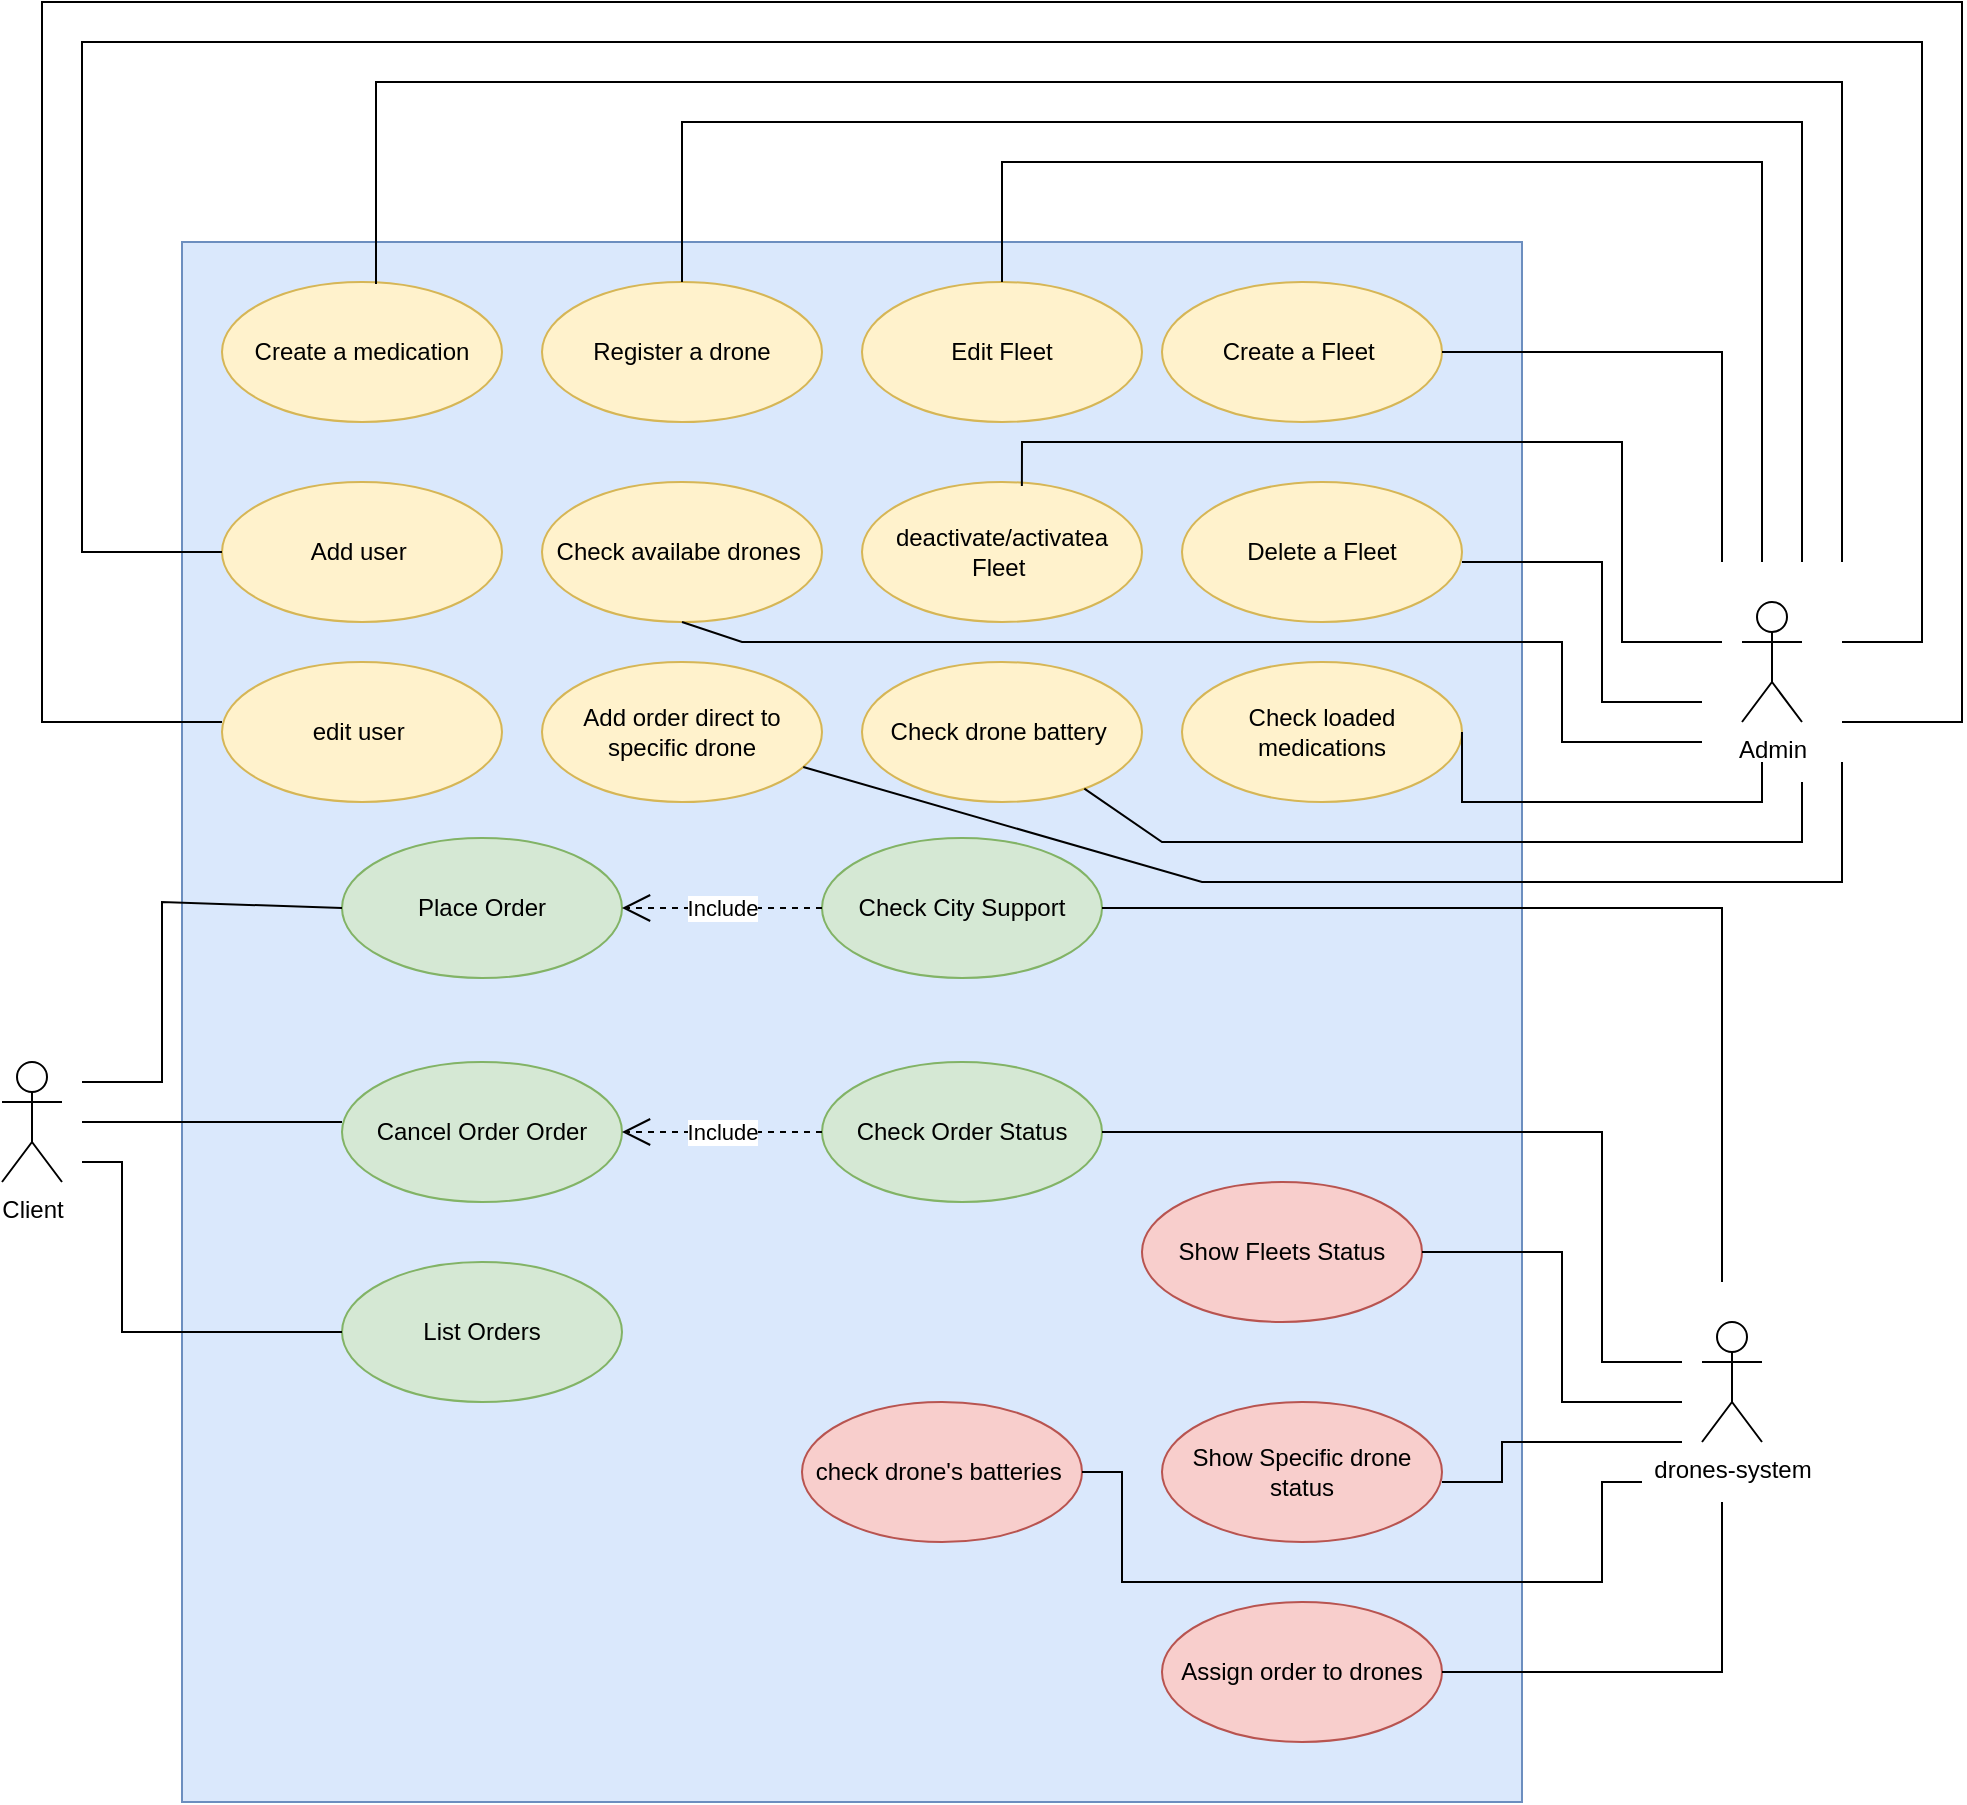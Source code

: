 <mxfile version="20.8.16" type="device" pages="2"><diagram name="drones-use cases " id="e7e014a7-5840-1c2e-5031-d8a46d1fe8dd"><mxGraphModel dx="1436" dy="1662" grid="1" gridSize="10" guides="1" tooltips="1" connect="1" arrows="1" fold="1" page="1" pageScale="1" pageWidth="1169" pageHeight="826" background="none" math="0" shadow="0"><root><mxCell id="0"/><mxCell id="1" parent="0"/><mxCell id="aEzYGqoow9AqO-GKXRcD-53" value="" style="rounded=0;whiteSpace=wrap;html=1;fillColor=#dae8fc;strokeColor=#6c8ebf;" vertex="1" parent="1"><mxGeometry x="170" y="80" width="670" height="780" as="geometry"/></mxCell><mxCell id="aEzYGqoow9AqO-GKXRcD-41" value="Client" style="shape=umlActor;verticalLabelPosition=bottom;verticalAlign=top;html=1;" vertex="1" parent="1"><mxGeometry x="80" y="490" width="30" height="60" as="geometry"/></mxCell><mxCell id="aEzYGqoow9AqO-GKXRcD-48" value="Admin" style="shape=umlActor;verticalLabelPosition=bottom;verticalAlign=top;html=1;" vertex="1" parent="1"><mxGeometry x="950" y="260" width="30" height="60" as="geometry"/></mxCell><mxCell id="aEzYGqoow9AqO-GKXRcD-49" value="drones-system" style="shape=umlActor;verticalLabelPosition=bottom;verticalAlign=top;html=1;" vertex="1" parent="1"><mxGeometry x="930" y="620" width="30" height="60" as="geometry"/></mxCell><mxCell id="aEzYGqoow9AqO-GKXRcD-50" value="Place Order" style="ellipse;whiteSpace=wrap;html=1;fillColor=#d5e8d4;strokeColor=#82b366;" vertex="1" parent="1"><mxGeometry x="250" y="378" width="140" height="70" as="geometry"/></mxCell><mxCell id="aEzYGqoow9AqO-GKXRcD-51" value="Check City Support" style="ellipse;whiteSpace=wrap;html=1;fillColor=#d5e8d4;strokeColor=#82b366;" vertex="1" parent="1"><mxGeometry x="490" y="378" width="140" height="70" as="geometry"/></mxCell><mxCell id="aEzYGqoow9AqO-GKXRcD-52" value="Include" style="endArrow=open;endSize=12;dashed=1;html=1;rounded=0;entryX=1;entryY=0.5;entryDx=0;entryDy=0;exitX=0;exitY=0.5;exitDx=0;exitDy=0;" edge="1" parent="1" source="aEzYGqoow9AqO-GKXRcD-51" target="aEzYGqoow9AqO-GKXRcD-50"><mxGeometry width="160" relative="1" as="geometry"><mxPoint x="330" y="580" as="sourcePoint"/><mxPoint x="520" y="580" as="targetPoint"/></mxGeometry></mxCell><mxCell id="aEzYGqoow9AqO-GKXRcD-55" value="" style="endArrow=none;html=1;rounded=0;entryX=0;entryY=0.5;entryDx=0;entryDy=0;" edge="1" parent="1" target="aEzYGqoow9AqO-GKXRcD-50"><mxGeometry width="50" height="50" relative="1" as="geometry"><mxPoint x="120" y="500" as="sourcePoint"/><mxPoint x="750" y="400" as="targetPoint"/><Array as="points"><mxPoint x="160" y="500"/><mxPoint x="160" y="410"/></Array></mxGeometry></mxCell><mxCell id="aEzYGqoow9AqO-GKXRcD-56" value="Cancel Order Order" style="ellipse;whiteSpace=wrap;html=1;fillColor=#d5e8d4;strokeColor=#82b366;" vertex="1" parent="1"><mxGeometry x="250" y="490" width="140" height="70" as="geometry"/></mxCell><mxCell id="aEzYGqoow9AqO-GKXRcD-57" value="Check Order Status" style="ellipse;whiteSpace=wrap;html=1;fillColor=#d5e8d4;strokeColor=#82b366;" vertex="1" parent="1"><mxGeometry x="490" y="490" width="140" height="70" as="geometry"/></mxCell><mxCell id="aEzYGqoow9AqO-GKXRcD-58" value="Include" style="endArrow=open;endSize=12;dashed=1;html=1;rounded=0;entryX=1;entryY=0.5;entryDx=0;entryDy=0;exitX=0;exitY=0.5;exitDx=0;exitDy=0;" edge="1" parent="1" source="aEzYGqoow9AqO-GKXRcD-57"><mxGeometry width="160" relative="1" as="geometry"><mxPoint x="330" y="692" as="sourcePoint"/><mxPoint x="390" y="525" as="targetPoint"/></mxGeometry></mxCell><mxCell id="aEzYGqoow9AqO-GKXRcD-59" value="" style="endArrow=none;html=1;rounded=0;" edge="1" parent="1"><mxGeometry width="50" height="50" relative="1" as="geometry"><mxPoint x="120" y="520" as="sourcePoint"/><mxPoint x="250" y="520" as="targetPoint"/></mxGeometry></mxCell><mxCell id="aEzYGqoow9AqO-GKXRcD-60" value="" style="endArrow=none;html=1;rounded=0;entryX=1;entryY=0.5;entryDx=0;entryDy=0;" edge="1" parent="1" target="aEzYGqoow9AqO-GKXRcD-51"><mxGeometry width="50" height="50" relative="1" as="geometry"><mxPoint x="940" y="600" as="sourcePoint"/><mxPoint x="880" y="420" as="targetPoint"/><Array as="points"><mxPoint x="940" y="413"/></Array></mxGeometry></mxCell><mxCell id="aEzYGqoow9AqO-GKXRcD-63" value="" style="endArrow=none;html=1;rounded=0;exitX=1;exitY=0.5;exitDx=0;exitDy=0;" edge="1" parent="1" source="aEzYGqoow9AqO-GKXRcD-57"><mxGeometry width="50" height="50" relative="1" as="geometry"><mxPoint x="700" y="460" as="sourcePoint"/><mxPoint x="920" y="640" as="targetPoint"/><Array as="points"><mxPoint x="880" y="525"/><mxPoint x="880" y="640"/></Array></mxGeometry></mxCell><mxCell id="aEzYGqoow9AqO-GKXRcD-64" value="List Orders" style="ellipse;whiteSpace=wrap;html=1;fillColor=#d5e8d4;strokeColor=#82b366;" vertex="1" parent="1"><mxGeometry x="250" y="590" width="140" height="70" as="geometry"/></mxCell><mxCell id="aEzYGqoow9AqO-GKXRcD-65" value="" style="endArrow=none;html=1;rounded=0;entryX=0;entryY=0.5;entryDx=0;entryDy=0;" edge="1" parent="1" target="aEzYGqoow9AqO-GKXRcD-64"><mxGeometry width="50" height="50" relative="1" as="geometry"><mxPoint x="120" y="540" as="sourcePoint"/><mxPoint x="750" y="410" as="targetPoint"/><Array as="points"><mxPoint x="140" y="540"/><mxPoint x="140" y="625"/></Array></mxGeometry></mxCell><mxCell id="aEzYGqoow9AqO-GKXRcD-66" value="Show Fleets Status" style="ellipse;whiteSpace=wrap;html=1;fillColor=#f8cecc;strokeColor=#b85450;" vertex="1" parent="1"><mxGeometry x="650" y="550" width="140" height="70" as="geometry"/></mxCell><mxCell id="aEzYGqoow9AqO-GKXRcD-67" value="Show Specific drone status" style="ellipse;whiteSpace=wrap;html=1;fillColor=#f8cecc;strokeColor=#b85450;" vertex="1" parent="1"><mxGeometry x="660" y="660" width="140" height="70" as="geometry"/></mxCell><mxCell id="aEzYGqoow9AqO-GKXRcD-68" value="Assign order to drones" style="ellipse;whiteSpace=wrap;html=1;fillColor=#f8cecc;strokeColor=#b85450;" vertex="1" parent="1"><mxGeometry x="660" y="760" width="140" height="70" as="geometry"/></mxCell><mxCell id="aEzYGqoow9AqO-GKXRcD-69" value="check drone's batteries&amp;nbsp;" style="ellipse;whiteSpace=wrap;html=1;fillColor=#f8cecc;strokeColor=#b85450;" vertex="1" parent="1"><mxGeometry x="480" y="660" width="140" height="70" as="geometry"/></mxCell><mxCell id="aEzYGqoow9AqO-GKXRcD-70" value="" style="endArrow=none;html=1;rounded=0;entryX=1;entryY=0.5;entryDx=0;entryDy=0;" edge="1" parent="1" target="aEzYGqoow9AqO-GKXRcD-66"><mxGeometry width="50" height="50" relative="1" as="geometry"><mxPoint x="920" y="660" as="sourcePoint"/><mxPoint x="750" y="420" as="targetPoint"/><Array as="points"><mxPoint x="860" y="660"/><mxPoint x="860" y="585"/></Array></mxGeometry></mxCell><mxCell id="aEzYGqoow9AqO-GKXRcD-71" value="" style="endArrow=none;html=1;rounded=0;" edge="1" parent="1"><mxGeometry width="50" height="50" relative="1" as="geometry"><mxPoint x="800" y="700" as="sourcePoint"/><mxPoint x="920" y="680" as="targetPoint"/><Array as="points"><mxPoint x="830" y="700"/><mxPoint x="830" y="680"/></Array></mxGeometry></mxCell><mxCell id="aEzYGqoow9AqO-GKXRcD-72" value="" style="endArrow=none;html=1;rounded=0;entryX=1;entryY=0.5;entryDx=0;entryDy=0;" edge="1" parent="1" target="aEzYGqoow9AqO-GKXRcD-68"><mxGeometry width="50" height="50" relative="1" as="geometry"><mxPoint x="940" y="710" as="sourcePoint"/><mxPoint x="750" y="810" as="targetPoint"/><Array as="points"><mxPoint x="940" y="795"/><mxPoint x="880" y="795"/></Array></mxGeometry></mxCell><mxCell id="aEzYGqoow9AqO-GKXRcD-73" value="" style="endArrow=none;html=1;rounded=0;exitX=1;exitY=0.5;exitDx=0;exitDy=0;" edge="1" parent="1" source="aEzYGqoow9AqO-GKXRcD-69"><mxGeometry width="50" height="50" relative="1" as="geometry"><mxPoint x="700" y="860" as="sourcePoint"/><mxPoint x="900" y="700" as="targetPoint"/><Array as="points"><mxPoint x="640" y="695"/><mxPoint x="640" y="750"/><mxPoint x="800" y="750"/><mxPoint x="880" y="750"/><mxPoint x="880" y="700"/></Array></mxGeometry></mxCell><mxCell id="aEzYGqoow9AqO-GKXRcD-74" value="Create a Fleet&amp;nbsp;" style="ellipse;whiteSpace=wrap;html=1;fillColor=#fff2cc;strokeColor=#d6b656;" vertex="1" parent="1"><mxGeometry x="660" y="100" width="140" height="70" as="geometry"/></mxCell><mxCell id="aEzYGqoow9AqO-GKXRcD-75" value="Edit Fleet" style="ellipse;whiteSpace=wrap;html=1;fillColor=#fff2cc;strokeColor=#d6b656;" vertex="1" parent="1"><mxGeometry x="510" y="100" width="140" height="70" as="geometry"/></mxCell><mxCell id="aEzYGqoow9AqO-GKXRcD-76" value="Delete a Fleet" style="ellipse;whiteSpace=wrap;html=1;fillColor=#fff2cc;strokeColor=#d6b656;" vertex="1" parent="1"><mxGeometry x="670" y="200" width="140" height="70" as="geometry"/></mxCell><mxCell id="aEzYGqoow9AqO-GKXRcD-77" value="deactivate/activatea Fleet&amp;nbsp;" style="ellipse;whiteSpace=wrap;html=1;fillColor=#fff2cc;strokeColor=#d6b656;" vertex="1" parent="1"><mxGeometry x="510" y="200" width="140" height="70" as="geometry"/></mxCell><mxCell id="aEzYGqoow9AqO-GKXRcD-78" value="Register a drone" style="ellipse;whiteSpace=wrap;html=1;fillColor=#fff2cc;strokeColor=#d6b656;" vertex="1" parent="1"><mxGeometry x="350" y="100" width="140" height="70" as="geometry"/></mxCell><mxCell id="aEzYGqoow9AqO-GKXRcD-79" value="Check availabe drones&amp;nbsp;" style="ellipse;whiteSpace=wrap;html=1;fillColor=#fff2cc;strokeColor=#d6b656;" vertex="1" parent="1"><mxGeometry x="350" y="200" width="140" height="70" as="geometry"/></mxCell><mxCell id="aEzYGqoow9AqO-GKXRcD-81" value="Check loaded&lt;br/&gt;medications" style="ellipse;whiteSpace=wrap;html=1;fillColor=#fff2cc;strokeColor=#d6b656;" vertex="1" parent="1"><mxGeometry x="670" y="290" width="140" height="70" as="geometry"/></mxCell><mxCell id="aEzYGqoow9AqO-GKXRcD-82" value="Check drone battery&amp;nbsp;" style="ellipse;whiteSpace=wrap;html=1;fillColor=#fff2cc;strokeColor=#d6b656;" vertex="1" parent="1"><mxGeometry x="510" y="290" width="140" height="70" as="geometry"/></mxCell><mxCell id="aEzYGqoow9AqO-GKXRcD-83" value="Create a medication" style="ellipse;whiteSpace=wrap;html=1;fillColor=#fff2cc;strokeColor=#d6b656;" vertex="1" parent="1"><mxGeometry x="190" y="100" width="140" height="70" as="geometry"/></mxCell><mxCell id="aEzYGqoow9AqO-GKXRcD-86" value="Add order direct to&lt;br style=&quot;border-color: var(--border-color); text-align: left;&quot;&gt;&lt;span style=&quot;text-align: left;&quot;&gt;specific drone&lt;/span&gt;" style="ellipse;whiteSpace=wrap;html=1;fillColor=#fff2cc;strokeColor=#d6b656;" vertex="1" parent="1"><mxGeometry x="350" y="290" width="140" height="70" as="geometry"/></mxCell><mxCell id="aEzYGqoow9AqO-GKXRcD-88" value="" style="endArrow=none;html=1;rounded=0;entryX=1;entryY=0.5;entryDx=0;entryDy=0;" edge="1" parent="1" target="aEzYGqoow9AqO-GKXRcD-74"><mxGeometry width="50" height="50" relative="1" as="geometry"><mxPoint x="940" y="240" as="sourcePoint"/><mxPoint x="750" y="450" as="targetPoint"/><Array as="points"><mxPoint x="940" y="135"/></Array></mxGeometry></mxCell><mxCell id="aEzYGqoow9AqO-GKXRcD-89" value="" style="endArrow=none;html=1;rounded=0;exitX=0.5;exitY=0;exitDx=0;exitDy=0;" edge="1" parent="1" source="aEzYGqoow9AqO-GKXRcD-75"><mxGeometry width="50" height="50" relative="1" as="geometry"><mxPoint x="700" y="500" as="sourcePoint"/><mxPoint x="960" y="240" as="targetPoint"/><Array as="points"><mxPoint x="580" y="40"/><mxPoint x="960" y="40"/></Array></mxGeometry></mxCell><mxCell id="aEzYGqoow9AqO-GKXRcD-90" value="" style="endArrow=none;html=1;rounded=0;exitX=0.5;exitY=0;exitDx=0;exitDy=0;" edge="1" parent="1"><mxGeometry width="50" height="50" relative="1" as="geometry"><mxPoint x="420" y="100" as="sourcePoint"/><mxPoint x="980" y="240" as="targetPoint"/><Array as="points"><mxPoint x="420" y="40"/><mxPoint x="420" y="20"/><mxPoint x="700" y="20"/><mxPoint x="980" y="20"/><mxPoint x="980" y="40"/></Array></mxGeometry></mxCell><mxCell id="aEzYGqoow9AqO-GKXRcD-93" value="" style="endArrow=none;html=1;rounded=0;exitX=0.55;exitY=0.014;exitDx=0;exitDy=0;exitPerimeter=0;" edge="1" parent="1" source="aEzYGqoow9AqO-GKXRcD-83"><mxGeometry width="50" height="50" relative="1" as="geometry"><mxPoint x="700" y="210" as="sourcePoint"/><mxPoint x="1000" y="240" as="targetPoint"/><Array as="points"><mxPoint x="267"/><mxPoint x="640"/><mxPoint x="1000"/></Array></mxGeometry></mxCell><mxCell id="aEzYGqoow9AqO-GKXRcD-94" value="" style="endArrow=none;html=1;rounded=0;" edge="1" parent="1"><mxGeometry width="50" height="50" relative="1" as="geometry"><mxPoint x="810" y="240" as="sourcePoint"/><mxPoint x="930" y="310" as="targetPoint"/><Array as="points"><mxPoint x="880" y="240"/><mxPoint x="880" y="310"/></Array></mxGeometry></mxCell><mxCell id="aEzYGqoow9AqO-GKXRcD-95" value="" style="endArrow=none;html=1;rounded=0;exitX=0.571;exitY=0.029;exitDx=0;exitDy=0;exitPerimeter=0;" edge="1" parent="1" source="aEzYGqoow9AqO-GKXRcD-77"><mxGeometry width="50" height="50" relative="1" as="geometry"><mxPoint x="820" y="210" as="sourcePoint"/><mxPoint x="940" y="280" as="targetPoint"/><Array as="points"><mxPoint x="590" y="180"/><mxPoint x="840" y="180"/><mxPoint x="890" y="180"/><mxPoint x="890" y="280"/></Array></mxGeometry></mxCell><mxCell id="aEzYGqoow9AqO-GKXRcD-97" value="" style="endArrow=none;html=1;rounded=0;exitX=0.5;exitY=1;exitDx=0;exitDy=0;" edge="1" parent="1" source="aEzYGqoow9AqO-GKXRcD-79"><mxGeometry width="50" height="50" relative="1" as="geometry"><mxPoint x="700" y="350" as="sourcePoint"/><mxPoint x="930" y="330" as="targetPoint"/><Array as="points"><mxPoint x="450" y="280"/><mxPoint x="860" y="280"/><mxPoint x="860" y="330"/></Array></mxGeometry></mxCell><mxCell id="aEzYGqoow9AqO-GKXRcD-98" value="" style="endArrow=none;html=1;rounded=0;exitX=1;exitY=0.5;exitDx=0;exitDy=0;" edge="1" parent="1" source="aEzYGqoow9AqO-GKXRcD-81"><mxGeometry width="50" height="50" relative="1" as="geometry"><mxPoint x="700" y="440" as="sourcePoint"/><mxPoint x="960" y="340" as="targetPoint"/><Array as="points"><mxPoint x="810" y="360"/><mxPoint x="960" y="360"/></Array></mxGeometry></mxCell><mxCell id="aEzYGqoow9AqO-GKXRcD-99" value="" style="endArrow=none;html=1;rounded=0;" edge="1" parent="1" source="aEzYGqoow9AqO-GKXRcD-82"><mxGeometry width="50" height="50" relative="1" as="geometry"><mxPoint x="650" y="380" as="sourcePoint"/><mxPoint x="980" y="350" as="targetPoint"/><Array as="points"><mxPoint x="660" y="380"/><mxPoint x="820" y="380"/><mxPoint x="980" y="380"/></Array></mxGeometry></mxCell><mxCell id="aEzYGqoow9AqO-GKXRcD-100" value="" style="endArrow=none;html=1;rounded=0;" edge="1" parent="1" source="aEzYGqoow9AqO-GKXRcD-86"><mxGeometry width="50" height="50" relative="1" as="geometry"><mxPoint x="700" y="510" as="sourcePoint"/><mxPoint x="1000" y="340" as="targetPoint"/><Array as="points"><mxPoint x="680" y="400"/><mxPoint x="1000" y="400"/></Array></mxGeometry></mxCell><mxCell id="KVHAemqwxUu92f0c8eSG-1" value="Add user&amp;nbsp;" style="ellipse;whiteSpace=wrap;html=1;fillColor=#fff2cc;strokeColor=#d6b656;" vertex="1" parent="1"><mxGeometry x="190" y="200" width="140" height="70" as="geometry"/></mxCell><mxCell id="KVHAemqwxUu92f0c8eSG-2" value="edit user&amp;nbsp;" style="ellipse;whiteSpace=wrap;html=1;fillColor=#fff2cc;strokeColor=#d6b656;" vertex="1" parent="1"><mxGeometry x="190" y="290" width="140" height="70" as="geometry"/></mxCell><mxCell id="KVHAemqwxUu92f0c8eSG-3" value="" style="endArrow=none;html=1;rounded=0;exitX=0;exitY=0.5;exitDx=0;exitDy=0;" edge="1" parent="1" source="KVHAemqwxUu92f0c8eSG-1"><mxGeometry width="50" height="50" relative="1" as="geometry"><mxPoint x="120" y="220" as="sourcePoint"/><mxPoint x="1000" y="280" as="targetPoint"/><Array as="points"><mxPoint x="120" y="235"/><mxPoint x="120" y="-20"/><mxPoint x="300" y="-20.0"/><mxPoint x="673" y="-20.0"/><mxPoint x="1040" y="-20"/><mxPoint x="1040" y="280"/></Array></mxGeometry></mxCell><mxCell id="KVHAemqwxUu92f0c8eSG-4" value="" style="endArrow=none;html=1;rounded=0;exitX=0;exitY=0.429;exitDx=0;exitDy=0;exitPerimeter=0;" edge="1" parent="1" source="KVHAemqwxUu92f0c8eSG-2"><mxGeometry width="50" height="50" relative="1" as="geometry"><mxPoint x="170" y="215" as="sourcePoint"/><mxPoint x="1000" y="320" as="targetPoint"/><Array as="points"><mxPoint x="100" y="320"/><mxPoint x="100" y="-40"/><mxPoint x="280" y="-40.0"/><mxPoint x="653" y="-40.0"/><mxPoint x="1060" y="-40"/><mxPoint x="1060" y="320"/></Array></mxGeometry></mxCell></root></mxGraphModel></diagram><diagram id="Ui2NlTUpEEuBtRstPHFj" name="drones-class-diagram"><mxGraphModel dx="2286" dy="1936" grid="1" gridSize="10" guides="1" tooltips="1" connect="1" arrows="1" fold="1" page="1" pageScale="1" pageWidth="850" pageHeight="1100" math="0" shadow="0"><root><mxCell id="0"/><mxCell id="1" parent="0"/><mxCell id="eWNMpkVLbBi7otb1gwIL-24" value="Drone" style="swimlane;fontStyle=1;align=center;verticalAlign=top;childLayout=stackLayout;horizontal=1;startSize=30;horizontalStack=0;resizeParent=1;resizeParentMax=0;resizeLast=0;collapsible=1;marginBottom=0;" vertex="1" parent="1"><mxGeometry x="-300" y="50" width="220" height="236" as="geometry"><mxRectangle x="370" y="70" width="100" height="40" as="alternateBounds"/></mxGeometry></mxCell><mxCell id="eWNMpkVLbBi7otb1gwIL-41" value="- droneId: Long" style="text;strokeColor=none;fillColor=none;align=left;verticalAlign=top;spacingLeft=4;spacingRight=4;overflow=hidden;rotatable=0;points=[[0,0.5],[1,0.5]];portConstraint=eastwest;" vertex="1" parent="eWNMpkVLbBi7otb1gwIL-24"><mxGeometry y="30" width="220" height="26" as="geometry"/></mxCell><mxCell id="eWNMpkVLbBi7otb1gwIL-42" value="- serialNumber: String" style="text;strokeColor=none;fillColor=none;align=left;verticalAlign=top;spacingLeft=4;spacingRight=4;overflow=hidden;rotatable=0;points=[[0,0.5],[1,0.5]];portConstraint=eastwest;" vertex="1" parent="eWNMpkVLbBi7otb1gwIL-24"><mxGeometry y="56" width="220" height="26" as="geometry"/></mxCell><mxCell id="eWNMpkVLbBi7otb1gwIL-44" value="- model:  String" style="text;strokeColor=none;fillColor=none;align=left;verticalAlign=top;spacingLeft=4;spacingRight=4;overflow=hidden;rotatable=0;points=[[0,0.5],[1,0.5]];portConstraint=eastwest;" vertex="1" parent="eWNMpkVLbBi7otb1gwIL-24"><mxGeometry y="82" width="220" height="26" as="geometry"/></mxCell><mxCell id="eWNMpkVLbBi7otb1gwIL-45" value="- weightLimitInGrams :Long" style="text;strokeColor=none;fillColor=none;align=left;verticalAlign=top;spacingLeft=4;spacingRight=4;overflow=hidden;rotatable=0;points=[[0,0.5],[1,0.5]];portConstraint=eastwest;" vertex="1" parent="eWNMpkVLbBi7otb1gwIL-24"><mxGeometry y="108" width="220" height="26" as="geometry"/></mxCell><mxCell id="eWNMpkVLbBi7otb1gwIL-46" value="- batteryCapacity : Integer" style="text;strokeColor=none;fillColor=none;align=left;verticalAlign=top;spacingLeft=4;spacingRight=4;overflow=hidden;rotatable=0;points=[[0,0.5],[1,0.5]];portConstraint=eastwest;" vertex="1" parent="eWNMpkVLbBi7otb1gwIL-24"><mxGeometry y="134" width="220" height="26" as="geometry"/></mxCell><mxCell id="eWNMpkVLbBi7otb1gwIL-67" value="- state : String" style="text;strokeColor=none;fillColor=none;align=left;verticalAlign=top;spacingLeft=4;spacingRight=4;overflow=hidden;rotatable=0;points=[[0,0.5],[1,0.5]];portConstraint=eastwest;" vertex="1" parent="eWNMpkVLbBi7otb1gwIL-24"><mxGeometry y="160" width="220" height="26" as="geometry"/></mxCell><mxCell id="xbS6iANFYv4WrkR8vzDO-9" value="- fleetId: Long" style="text;strokeColor=none;fillColor=none;align=left;verticalAlign=top;spacingLeft=4;spacingRight=4;overflow=hidden;rotatable=0;points=[[0,0.5],[1,0.5]];portConstraint=eastwest;" vertex="1" parent="eWNMpkVLbBi7otb1gwIL-24"><mxGeometry y="186" width="220" height="26" as="geometry"/></mxCell><mxCell id="eWNMpkVLbBi7otb1gwIL-26" value="" style="line;strokeWidth=1;fillColor=none;align=left;verticalAlign=middle;spacingTop=-1;spacingLeft=3;spacingRight=3;rotatable=0;labelPosition=right;points=[];portConstraint=eastwest;strokeColor=inherit;" vertex="1" parent="eWNMpkVLbBi7otb1gwIL-24"><mxGeometry y="212" width="220" height="24" as="geometry"/></mxCell><mxCell id="eWNMpkVLbBi7otb1gwIL-72" value="MedicationLightWeightDrone" style="swimlane;fontStyle=1;align=center;verticalAlign=top;childLayout=stackLayout;horizontal=1;startSize=26;horizontalStack=0;resizeParent=1;resizeParentMax=0;resizeLast=0;collapsible=1;marginBottom=0;" vertex="1" parent="1"><mxGeometry x="520" y="680" width="220" height="82" as="geometry"/></mxCell><mxCell id="eWNMpkVLbBi7otb1gwIL-73" value="+ field: type" style="text;strokeColor=none;fillColor=none;align=left;verticalAlign=top;spacingLeft=4;spacingRight=4;overflow=hidden;rotatable=0;points=[[0,0.5],[1,0.5]];portConstraint=eastwest;" vertex="1" parent="eWNMpkVLbBi7otb1gwIL-72"><mxGeometry y="26" width="220" height="22" as="geometry"/></mxCell><mxCell id="eWNMpkVLbBi7otb1gwIL-74" value="" style="line;strokeWidth=1;fillColor=none;align=left;verticalAlign=middle;spacingTop=-1;spacingLeft=3;spacingRight=3;rotatable=0;labelPosition=right;points=[];portConstraint=eastwest;strokeColor=inherit;" vertex="1" parent="eWNMpkVLbBi7otb1gwIL-72"><mxGeometry y="48" width="220" height="8" as="geometry"/></mxCell><mxCell id="eWNMpkVLbBi7otb1gwIL-75" value="+ method(type): type" style="text;strokeColor=none;fillColor=none;align=left;verticalAlign=top;spacingLeft=4;spacingRight=4;overflow=hidden;rotatable=0;points=[[0,0.5],[1,0.5]];portConstraint=eastwest;" vertex="1" parent="eWNMpkVLbBi7otb1gwIL-72"><mxGeometry y="56" width="220" height="26" as="geometry"/></mxCell><mxCell id="eWNMpkVLbBi7otb1gwIL-76" value="MedicationLightWeightDrone" style="swimlane;fontStyle=1;align=center;verticalAlign=top;childLayout=stackLayout;horizontal=1;startSize=26;horizontalStack=0;resizeParent=1;resizeParentMax=0;resizeLast=0;collapsible=1;marginBottom=0;" vertex="1" parent="1"><mxGeometry x="240" y="680" width="220" height="82" as="geometry"/></mxCell><mxCell id="eWNMpkVLbBi7otb1gwIL-77" value="+ field: type" style="text;strokeColor=none;fillColor=none;align=left;verticalAlign=top;spacingLeft=4;spacingRight=4;overflow=hidden;rotatable=0;points=[[0,0.5],[1,0.5]];portConstraint=eastwest;" vertex="1" parent="eWNMpkVLbBi7otb1gwIL-76"><mxGeometry y="26" width="220" height="22" as="geometry"/></mxCell><mxCell id="eWNMpkVLbBi7otb1gwIL-78" value="" style="line;strokeWidth=1;fillColor=none;align=left;verticalAlign=middle;spacingTop=-1;spacingLeft=3;spacingRight=3;rotatable=0;labelPosition=right;points=[];portConstraint=eastwest;strokeColor=inherit;" vertex="1" parent="eWNMpkVLbBi7otb1gwIL-76"><mxGeometry y="48" width="220" height="8" as="geometry"/></mxCell><mxCell id="eWNMpkVLbBi7otb1gwIL-79" value="+ method(type): type" style="text;strokeColor=none;fillColor=none;align=left;verticalAlign=top;spacingLeft=4;spacingRight=4;overflow=hidden;rotatable=0;points=[[0,0.5],[1,0.5]];portConstraint=eastwest;" vertex="1" parent="eWNMpkVLbBi7otb1gwIL-76"><mxGeometry y="56" width="220" height="26" as="geometry"/></mxCell><mxCell id="eWNMpkVLbBi7otb1gwIL-80" value="MedicationLightWeightDrone" style="swimlane;fontStyle=1;align=center;verticalAlign=top;childLayout=stackLayout;horizontal=1;startSize=26;horizontalStack=0;resizeParent=1;resizeParentMax=0;resizeLast=0;collapsible=1;marginBottom=0;" vertex="1" parent="1"><mxGeometry x="-40" y="680" width="220" height="82" as="geometry"/></mxCell><mxCell id="eWNMpkVLbBi7otb1gwIL-81" value="+ field: type" style="text;strokeColor=none;fillColor=none;align=left;verticalAlign=top;spacingLeft=4;spacingRight=4;overflow=hidden;rotatable=0;points=[[0,0.5],[1,0.5]];portConstraint=eastwest;" vertex="1" parent="eWNMpkVLbBi7otb1gwIL-80"><mxGeometry y="26" width="220" height="22" as="geometry"/></mxCell><mxCell id="eWNMpkVLbBi7otb1gwIL-82" value="" style="line;strokeWidth=1;fillColor=none;align=left;verticalAlign=middle;spacingTop=-1;spacingLeft=3;spacingRight=3;rotatable=0;labelPosition=right;points=[];portConstraint=eastwest;strokeColor=inherit;" vertex="1" parent="eWNMpkVLbBi7otb1gwIL-80"><mxGeometry y="48" width="220" height="8" as="geometry"/></mxCell><mxCell id="eWNMpkVLbBi7otb1gwIL-83" value="+ method(type): type" style="text;strokeColor=none;fillColor=none;align=left;verticalAlign=top;spacingLeft=4;spacingRight=4;overflow=hidden;rotatable=0;points=[[0,0.5],[1,0.5]];portConstraint=eastwest;" vertex="1" parent="eWNMpkVLbBi7otb1gwIL-80"><mxGeometry y="56" width="220" height="26" as="geometry"/></mxCell><mxCell id="eWNMpkVLbBi7otb1gwIL-85" value="MedicationLightWeightDrone" style="swimlane;fontStyle=1;align=center;verticalAlign=top;childLayout=stackLayout;horizontal=1;startSize=26;horizontalStack=0;resizeParent=1;resizeParentMax=0;resizeLast=0;collapsible=1;marginBottom=0;" vertex="1" parent="1"><mxGeometry x="-300" y="680" width="220" height="82" as="geometry"/></mxCell><mxCell id="eWNMpkVLbBi7otb1gwIL-86" value="+ field: type" style="text;strokeColor=none;fillColor=none;align=left;verticalAlign=top;spacingLeft=4;spacingRight=4;overflow=hidden;rotatable=0;points=[[0,0.5],[1,0.5]];portConstraint=eastwest;" vertex="1" parent="eWNMpkVLbBi7otb1gwIL-85"><mxGeometry y="26" width="220" height="22" as="geometry"/></mxCell><mxCell id="eWNMpkVLbBi7otb1gwIL-87" value="" style="line;strokeWidth=1;fillColor=none;align=left;verticalAlign=middle;spacingTop=-1;spacingLeft=3;spacingRight=3;rotatable=0;labelPosition=right;points=[];portConstraint=eastwest;strokeColor=inherit;" vertex="1" parent="eWNMpkVLbBi7otb1gwIL-85"><mxGeometry y="48" width="220" height="8" as="geometry"/></mxCell><mxCell id="eWNMpkVLbBi7otb1gwIL-88" value="+ method(type): type" style="text;strokeColor=none;fillColor=none;align=left;verticalAlign=top;spacingLeft=4;spacingRight=4;overflow=hidden;rotatable=0;points=[[0,0.5],[1,0.5]];portConstraint=eastwest;" vertex="1" parent="eWNMpkVLbBi7otb1gwIL-85"><mxGeometry y="56" width="220" height="26" as="geometry"/></mxCell><mxCell id="eWNMpkVLbBi7otb1gwIL-89" value="«interface»&#10;DroneService" style="swimlane;fontStyle=1;align=center;verticalAlign=top;childLayout=stackLayout;horizontal=1;startSize=40;horizontalStack=0;resizeParent=1;resizeParentMax=0;resizeLast=0;collapsible=1;marginBottom=0;" vertex="1" parent="1"><mxGeometry x="110" y="390" width="220" height="172" as="geometry"><mxRectangle x="370" y="70" width="100" height="40" as="alternateBounds"/></mxGeometry></mxCell><mxCell id="eWNMpkVLbBi7otb1gwIL-96" value="" style="line;strokeWidth=1;fillColor=none;align=left;verticalAlign=middle;spacingTop=-1;spacingLeft=3;spacingRight=3;rotatable=0;labelPosition=right;points=[];portConstraint=eastwest;strokeColor=inherit;" vertex="1" parent="eWNMpkVLbBi7otb1gwIL-89"><mxGeometry y="40" width="220" height="24" as="geometry"/></mxCell><mxCell id="eWNMpkVLbBi7otb1gwIL-97" value="+ load(List&lt;Medication&gt;): void" style="text;strokeColor=none;fillColor=none;align=left;verticalAlign=top;spacingLeft=4;spacingRight=4;overflow=hidden;rotatable=0;points=[[0,0.5],[1,0.5]];portConstraint=eastwest;" vertex="1" parent="eWNMpkVLbBi7otb1gwIL-89"><mxGeometry y="64" width="220" height="36" as="geometry"/></mxCell><mxCell id="eWNMpkVLbBi7otb1gwIL-98" value="+ charge(): void" style="text;strokeColor=none;fillColor=none;align=left;verticalAlign=top;spacingLeft=4;spacingRight=4;overflow=hidden;rotatable=0;points=[[0,0.5],[1,0.5]];portConstraint=eastwest;" vertex="1" parent="eWNMpkVLbBi7otb1gwIL-89"><mxGeometry y="100" width="220" height="36" as="geometry"/></mxCell><mxCell id="eWNMpkVLbBi7otb1gwIL-99" value="+ deliver(): boolean" style="text;strokeColor=none;fillColor=none;align=left;verticalAlign=top;spacingLeft=4;spacingRight=4;overflow=hidden;rotatable=0;points=[[0,0.5],[1,0.5]];portConstraint=eastwest;" vertex="1" parent="eWNMpkVLbBi7otb1gwIL-89"><mxGeometry y="136" width="220" height="36" as="geometry"/></mxCell><mxCell id="eWNMpkVLbBi7otb1gwIL-102" value="" style="endArrow=block;dashed=1;endFill=0;endSize=12;html=1;rounded=0;exitX=0.455;exitY=-0.024;exitDx=0;exitDy=0;exitPerimeter=0;" edge="1" parent="1" source="eWNMpkVLbBi7otb1gwIL-85"><mxGeometry width="160" relative="1" as="geometry"><mxPoint x="-50" y="480" as="sourcePoint"/><mxPoint x="110" y="480" as="targetPoint"/><Array as="points"><mxPoint x="-200" y="480"/></Array></mxGeometry></mxCell><mxCell id="eWNMpkVLbBi7otb1gwIL-104" value="" style="endArrow=block;dashed=1;endFill=0;endSize=12;html=1;rounded=0;exitX=0.536;exitY=-0.024;exitDx=0;exitDy=0;exitPerimeter=0;entryX=0.414;entryY=1.139;entryDx=0;entryDy=0;entryPerimeter=0;" edge="1" parent="1" source="eWNMpkVLbBi7otb1gwIL-80" target="eWNMpkVLbBi7otb1gwIL-99"><mxGeometry width="160" relative="1" as="geometry"><mxPoint x="260" y="430" as="sourcePoint"/><mxPoint x="600" y="530" as="targetPoint"/><Array as="points"><mxPoint x="80" y="620"/><mxPoint x="200" y="620"/></Array></mxGeometry></mxCell><mxCell id="eWNMpkVLbBi7otb1gwIL-105" value="" style="endArrow=block;dashed=1;endFill=0;endSize=12;html=1;rounded=0;exitX=0.545;exitY=-0.037;exitDx=0;exitDy=0;exitPerimeter=0;entryX=0.591;entryY=1.083;entryDx=0;entryDy=0;entryPerimeter=0;" edge="1" parent="1" source="eWNMpkVLbBi7otb1gwIL-76" target="eWNMpkVLbBi7otb1gwIL-99"><mxGeometry width="160" relative="1" as="geometry"><mxPoint x="350" y="562" as="sourcePoint"/><mxPoint x="510" y="562" as="targetPoint"/><Array as="points"><mxPoint x="360" y="620"/><mxPoint x="240" y="620"/></Array></mxGeometry></mxCell><mxCell id="eWNMpkVLbBi7otb1gwIL-106" value="" style="endArrow=block;dashed=1;endFill=0;endSize=12;html=1;rounded=0;exitX=0.545;exitY=-0.024;exitDx=0;exitDy=0;exitPerimeter=0;entryX=1;entryY=0.722;entryDx=0;entryDy=0;entryPerimeter=0;" edge="1" parent="1" source="eWNMpkVLbBi7otb1gwIL-72" target="eWNMpkVLbBi7otb1gwIL-97"><mxGeometry width="160" relative="1" as="geometry"><mxPoint x="260" y="430" as="sourcePoint"/><mxPoint x="420" y="430" as="targetPoint"/><Array as="points"><mxPoint x="640" y="480"/></Array></mxGeometry></mxCell><mxCell id="eWNMpkVLbBi7otb1gwIL-119" value="Medication" style="swimlane;fontStyle=1;align=center;verticalAlign=top;childLayout=stackLayout;horizontal=1;startSize=26;horizontalStack=0;resizeParent=1;resizeParentMax=0;resizeLast=0;collapsible=1;marginBottom=0;" vertex="1" parent="1"><mxGeometry x="400" y="240" width="200" height="60" as="geometry"/></mxCell><mxCell id="eWNMpkVLbBi7otb1gwIL-120" value="- medicationId: Long" style="text;strokeColor=none;fillColor=none;align=left;verticalAlign=top;spacingLeft=4;spacingRight=4;overflow=hidden;rotatable=0;points=[[0,0.5],[1,0.5]];portConstraint=eastwest;" vertex="1" parent="eWNMpkVLbBi7otb1gwIL-119"><mxGeometry y="26" width="200" height="26" as="geometry"/></mxCell><mxCell id="eWNMpkVLbBi7otb1gwIL-121" value="" style="line;strokeWidth=1;fillColor=none;align=left;verticalAlign=middle;spacingTop=-1;spacingLeft=3;spacingRight=3;rotatable=0;labelPosition=right;points=[];portConstraint=eastwest;strokeColor=inherit;" vertex="1" parent="eWNMpkVLbBi7otb1gwIL-119"><mxGeometry y="52" width="200" height="8" as="geometry"/></mxCell><mxCell id="xbS6iANFYv4WrkR8vzDO-5" value="Fleet" style="swimlane;fontStyle=1;align=center;verticalAlign=top;childLayout=stackLayout;horizontal=1;startSize=26;horizontalStack=0;resizeParent=1;resizeParentMax=0;resizeLast=0;collapsible=1;marginBottom=0;" vertex="1" parent="1"><mxGeometry y="60" width="160" height="112" as="geometry"/></mxCell><mxCell id="xbS6iANFYv4WrkR8vzDO-14" value="- fleetId: Long" style="text;strokeColor=none;fillColor=none;align=left;verticalAlign=top;spacingLeft=4;spacingRight=4;overflow=hidden;rotatable=0;points=[[0,0.5],[1,0.5]];portConstraint=eastwest;" vertex="1" parent="xbS6iANFYv4WrkR8vzDO-5"><mxGeometry y="26" width="160" height="26" as="geometry"/></mxCell><mxCell id="xbS6iANFYv4WrkR8vzDO-15" value="- name: String" style="text;strokeColor=none;fillColor=none;align=left;verticalAlign=top;spacingLeft=4;spacingRight=4;overflow=hidden;rotatable=0;points=[[0,0.5],[1,0.5]];portConstraint=eastwest;" vertex="1" parent="xbS6iANFYv4WrkR8vzDO-5"><mxGeometry y="52" width="160" height="26" as="geometry"/></mxCell><mxCell id="xbS6iANFYv4WrkR8vzDO-6" value="- drones: List&lt;Drone&gt;" style="text;strokeColor=none;fillColor=none;align=left;verticalAlign=top;spacingLeft=4;spacingRight=4;overflow=hidden;rotatable=0;points=[[0,0.5],[1,0.5]];portConstraint=eastwest;" vertex="1" parent="xbS6iANFYv4WrkR8vzDO-5"><mxGeometry y="78" width="160" height="26" as="geometry"/></mxCell><mxCell id="xbS6iANFYv4WrkR8vzDO-7" value="" style="line;strokeWidth=1;fillColor=none;align=left;verticalAlign=middle;spacingTop=-1;spacingLeft=3;spacingRight=3;rotatable=0;labelPosition=right;points=[];portConstraint=eastwest;strokeColor=inherit;" vertex="1" parent="xbS6iANFYv4WrkR8vzDO-5"><mxGeometry y="104" width="160" height="8" as="geometry"/></mxCell><mxCell id="xbS6iANFYv4WrkR8vzDO-16" value="«interface»&#10;Cargo" style="swimlane;fontStyle=1;align=center;verticalAlign=top;childLayout=stackLayout;horizontal=1;startSize=40;horizontalStack=0;resizeParent=1;resizeParentMax=0;resizeLast=0;collapsible=1;marginBottom=0;" vertex="1" parent="1"><mxGeometry x="410" y="-60" width="190" height="168" as="geometry"><mxRectangle x="370" y="70" width="100" height="40" as="alternateBounds"/></mxGeometry></mxCell><mxCell id="xbS6iANFYv4WrkR8vzDO-21" value="- name : String" style="text;strokeColor=none;fillColor=none;align=left;verticalAlign=top;spacingLeft=4;spacingRight=4;overflow=hidden;rotatable=0;points=[[0,0.5],[1,0.5]];portConstraint=eastwest;" vertex="1" parent="xbS6iANFYv4WrkR8vzDO-16"><mxGeometry y="40" width="190" height="26" as="geometry"/></mxCell><mxCell id="xbS6iANFYv4WrkR8vzDO-22" value="- weightInGrams : Long" style="text;strokeColor=none;fillColor=none;align=left;verticalAlign=top;spacingLeft=4;spacingRight=4;overflow=hidden;rotatable=0;points=[[0,0.5],[1,0.5]];portConstraint=eastwest;" vertex="1" parent="xbS6iANFYv4WrkR8vzDO-16"><mxGeometry y="66" width="190" height="26" as="geometry"/></mxCell><mxCell id="xbS6iANFYv4WrkR8vzDO-23" value="- image : String" style="text;strokeColor=none;fillColor=none;align=left;verticalAlign=top;spacingLeft=4;spacingRight=4;overflow=hidden;rotatable=0;points=[[0,0.5],[1,0.5]];portConstraint=eastwest;" vertex="1" parent="xbS6iANFYv4WrkR8vzDO-16"><mxGeometry y="92" width="190" height="26" as="geometry"/></mxCell><mxCell id="xbS6iANFYv4WrkR8vzDO-24" value="- code : String" style="text;strokeColor=none;fillColor=none;align=left;verticalAlign=top;spacingLeft=4;spacingRight=4;overflow=hidden;rotatable=0;points=[[0,0.5],[1,0.5]];portConstraint=eastwest;" vertex="1" parent="xbS6iANFYv4WrkR8vzDO-16"><mxGeometry y="118" width="190" height="26" as="geometry"/></mxCell><mxCell id="xbS6iANFYv4WrkR8vzDO-17" value="" style="line;strokeWidth=1;fillColor=none;align=left;verticalAlign=middle;spacingTop=-1;spacingLeft=3;spacingRight=3;rotatable=0;labelPosition=right;points=[];portConstraint=eastwest;strokeColor=inherit;" vertex="1" parent="xbS6iANFYv4WrkR8vzDO-16"><mxGeometry y="144" width="190" height="24" as="geometry"/></mxCell><mxCell id="xbS6iANFYv4WrkR8vzDO-25" value="" style="endArrow=block;dashed=1;endFill=0;endSize=12;html=1;rounded=0;" edge="1" parent="1"><mxGeometry width="160" relative="1" as="geometry"><mxPoint x="520" y="240" as="sourcePoint"/><mxPoint x="520" y="110" as="targetPoint"/></mxGeometry></mxCell></root></mxGraphModel></diagram></mxfile>